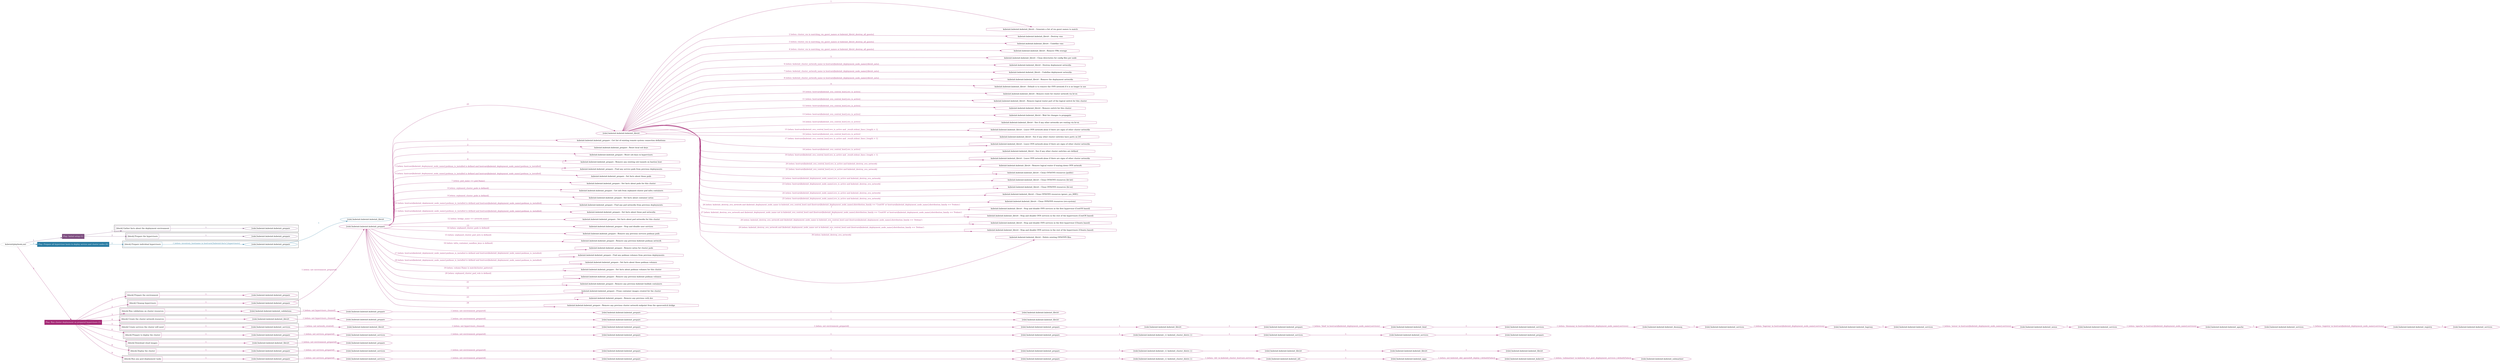 digraph {
	graph [concentrate=true ordering=in rankdir=LR ratio=fill]
	edge [esep=5 sep=10]
	"kubeinit/playbook.yml" [id=root_node style=dotted]
	play_66919007 [label="Play: Initial setup (1)" color="#7d4d7f" fontcolor="#ffffff" id=play_66919007 shape=box style=filled tooltip=localhost]
	"kubeinit/playbook.yml" -> play_66919007 [label="1 " color="#7d4d7f" fontcolor="#7d4d7f" id=edge_2b4ab378 labeltooltip="1 " tooltip="1 "]
	subgraph "kubeinit.kubeinit.kubeinit_prepare" {
		role_8ee9e678 [label="[role] kubeinit.kubeinit.kubeinit_prepare" color="#7d4d7f" id=role_8ee9e678 tooltip="kubeinit.kubeinit.kubeinit_prepare"]
	}
	subgraph "kubeinit.kubeinit.kubeinit_prepare" {
		role_d9636783 [label="[role] kubeinit.kubeinit.kubeinit_prepare" color="#7d4d7f" id=role_d9636783 tooltip="kubeinit.kubeinit.kubeinit_prepare"]
	}
	subgraph "Play: Initial setup (1)" {
		play_66919007 -> block_c45b1bc1 [label=1 color="#7d4d7f" fontcolor="#7d4d7f" id=edge_28ba83c7 labeltooltip=1 tooltip=1]
		subgraph cluster_block_c45b1bc1 {
			block_c45b1bc1 [label="[block] Gather facts about the deployment environment" color="#7d4d7f" id=block_c45b1bc1 labeltooltip="Gather facts about the deployment environment" shape=box tooltip="Gather facts about the deployment environment"]
			block_c45b1bc1 -> role_8ee9e678 [label="1 " color="#7d4d7f" fontcolor="#7d4d7f" id=edge_2a55c620 labeltooltip="1 " tooltip="1 "]
		}
		play_66919007 -> block_7a5a1396 [label=2 color="#7d4d7f" fontcolor="#7d4d7f" id=edge_2f78256d labeltooltip=2 tooltip=2]
		subgraph cluster_block_7a5a1396 {
			block_7a5a1396 [label="[block] Prepare the hypervisors" color="#7d4d7f" id=block_7a5a1396 labeltooltip="Prepare the hypervisors" shape=box tooltip="Prepare the hypervisors"]
			block_7a5a1396 -> role_d9636783 [label="1 " color="#7d4d7f" fontcolor="#7d4d7f" id=edge_ef5ad686 labeltooltip="1 " tooltip="1 "]
		}
	}
	play_3c97b69d [label="Play: Prepare all hypervisor hosts to deploy service and cluster nodes (0)" color="#297ca3" fontcolor="#ffffff" id=play_3c97b69d shape=box style=filled tooltip="Play: Prepare all hypervisor hosts to deploy service and cluster nodes (0)"]
	"kubeinit/playbook.yml" -> play_3c97b69d [label="2 " color="#297ca3" fontcolor="#297ca3" id=edge_d1a9b21e labeltooltip="2 " tooltip="2 "]
	subgraph "kubeinit.kubeinit.kubeinit_libvirt" {
		role_9d218c7b [label="[role] kubeinit.kubeinit.kubeinit_libvirt" color="#297ca3" id=role_9d218c7b tooltip="kubeinit.kubeinit.kubeinit_libvirt"]
	}
	subgraph "kubeinit.kubeinit.kubeinit_prepare" {
		role_b7aefcca [label="[role] kubeinit.kubeinit.kubeinit_prepare" color="#297ca3" id=role_b7aefcca tooltip="kubeinit.kubeinit.kubeinit_prepare"]
		role_b7aefcca -> role_9d218c7b [label="1 " color="#297ca3" fontcolor="#297ca3" id=edge_2a1d6d6d labeltooltip="1 " tooltip="1 "]
	}
	subgraph "Play: Prepare all hypervisor hosts to deploy service and cluster nodes (0)" {
		play_3c97b69d -> block_4c66f913 [label=1 color="#297ca3" fontcolor="#297ca3" id=edge_42f257b7 labeltooltip=1 tooltip=1]
		subgraph cluster_block_4c66f913 {
			block_4c66f913 [label="[block] Prepare individual hypervisors" color="#297ca3" id=block_4c66f913 labeltooltip="Prepare individual hypervisors" shape=box tooltip="Prepare individual hypervisors"]
			block_4c66f913 -> role_b7aefcca [label="1 [when: inventory_hostname in hostvars['kubeinit-facts'].hypervisors]" color="#297ca3" fontcolor="#297ca3" id=edge_26dc2231 labeltooltip="1 [when: inventory_hostname in hostvars['kubeinit-facts'].hypervisors]" tooltip="1 [when: inventory_hostname in hostvars['kubeinit-facts'].hypervisors]"]
		}
	}
	play_e855128b [label="Play: Run cluster deployment on prepared hypervisors (1)" color="#a42874" fontcolor="#ffffff" id=play_e855128b shape=box style=filled tooltip=localhost]
	"kubeinit/playbook.yml" -> play_e855128b [label="3 " color="#a42874" fontcolor="#a42874" id=edge_8d8cffac labeltooltip="3 " tooltip="3 "]
	subgraph "kubeinit.kubeinit.kubeinit_prepare" {
		role_b2eb15fa [label="[role] kubeinit.kubeinit.kubeinit_prepare" color="#a42874" id=role_b2eb15fa tooltip="kubeinit.kubeinit.kubeinit_prepare"]
	}
	subgraph "kubeinit.kubeinit.kubeinit_libvirt" {
		role_9225c8f5 [label="[role] kubeinit.kubeinit.kubeinit_libvirt" color="#a42874" id=role_9225c8f5 tooltip="kubeinit.kubeinit.kubeinit_libvirt"]
		task_cfa92528 [label="kubeinit.kubeinit.kubeinit_libvirt : Generate a list of vm guest names to match" color="#a42874" id=task_cfa92528 shape=octagon tooltip="kubeinit.kubeinit.kubeinit_libvirt : Generate a list of vm guest names to match"]
		role_9225c8f5 -> task_cfa92528 [label="1 " color="#a42874" fontcolor="#a42874" id=edge_5841d8e0 labeltooltip="1 " tooltip="1 "]
		task_4c3484f5 [label="kubeinit.kubeinit.kubeinit_libvirt : Destroy vms" color="#a42874" id=task_4c3484f5 shape=octagon tooltip="kubeinit.kubeinit.kubeinit_libvirt : Destroy vms"]
		role_9225c8f5 -> task_4c3484f5 [label="2 [when: cluster_vm in matching_vm_guest_names or kubeinit_libvirt_destroy_all_guests]" color="#a42874" fontcolor="#a42874" id=edge_49a79e7c labeltooltip="2 [when: cluster_vm in matching_vm_guest_names or kubeinit_libvirt_destroy_all_guests]" tooltip="2 [when: cluster_vm in matching_vm_guest_names or kubeinit_libvirt_destroy_all_guests]"]
		task_c704b7e4 [label="kubeinit.kubeinit.kubeinit_libvirt : Undefine vms" color="#a42874" id=task_c704b7e4 shape=octagon tooltip="kubeinit.kubeinit.kubeinit_libvirt : Undefine vms"]
		role_9225c8f5 -> task_c704b7e4 [label="3 [when: cluster_vm in matching_vm_guest_names or kubeinit_libvirt_destroy_all_guests]" color="#a42874" fontcolor="#a42874" id=edge_03174c0d labeltooltip="3 [when: cluster_vm in matching_vm_guest_names or kubeinit_libvirt_destroy_all_guests]" tooltip="3 [when: cluster_vm in matching_vm_guest_names or kubeinit_libvirt_destroy_all_guests]"]
		task_de5cd307 [label="kubeinit.kubeinit.kubeinit_libvirt : Remove VMs storage" color="#a42874" id=task_de5cd307 shape=octagon tooltip="kubeinit.kubeinit.kubeinit_libvirt : Remove VMs storage"]
		role_9225c8f5 -> task_de5cd307 [label="4 [when: cluster_vm in matching_vm_guest_names or kubeinit_libvirt_destroy_all_guests]" color="#a42874" fontcolor="#a42874" id=edge_7e796b9b labeltooltip="4 [when: cluster_vm in matching_vm_guest_names or kubeinit_libvirt_destroy_all_guests]" tooltip="4 [when: cluster_vm in matching_vm_guest_names or kubeinit_libvirt_destroy_all_guests]"]
		task_b84d25f4 [label="kubeinit.kubeinit.kubeinit_libvirt : Clean directories for config files per node" color="#a42874" id=task_b84d25f4 shape=octagon tooltip="kubeinit.kubeinit.kubeinit_libvirt : Clean directories for config files per node"]
		role_9225c8f5 -> task_b84d25f4 [label="5 " color="#a42874" fontcolor="#a42874" id=edge_ca9930c0 labeltooltip="5 " tooltip="5 "]
		task_2667963f [label="kubeinit.kubeinit.kubeinit_libvirt : Destroy deployment networks" color="#a42874" id=task_2667963f shape=octagon tooltip="kubeinit.kubeinit.kubeinit_libvirt : Destroy deployment networks"]
		role_9225c8f5 -> task_2667963f [label="6 [when: kubeinit_cluster_network_name in hostvars[kubeinit_deployment_node_name].libvirt_nets]" color="#a42874" fontcolor="#a42874" id=edge_1fb3b7bc labeltooltip="6 [when: kubeinit_cluster_network_name in hostvars[kubeinit_deployment_node_name].libvirt_nets]" tooltip="6 [when: kubeinit_cluster_network_name in hostvars[kubeinit_deployment_node_name].libvirt_nets]"]
		task_4e246709 [label="kubeinit.kubeinit.kubeinit_libvirt : Undefine deployment networks" color="#a42874" id=task_4e246709 shape=octagon tooltip="kubeinit.kubeinit.kubeinit_libvirt : Undefine deployment networks"]
		role_9225c8f5 -> task_4e246709 [label="7 [when: kubeinit_cluster_network_name in hostvars[kubeinit_deployment_node_name].libvirt_nets]" color="#a42874" fontcolor="#a42874" id=edge_0d8ea5d3 labeltooltip="7 [when: kubeinit_cluster_network_name in hostvars[kubeinit_deployment_node_name].libvirt_nets]" tooltip="7 [when: kubeinit_cluster_network_name in hostvars[kubeinit_deployment_node_name].libvirt_nets]"]
		task_b03040ba [label="kubeinit.kubeinit.kubeinit_libvirt : Remove the deployment networks" color="#a42874" id=task_b03040ba shape=octagon tooltip="kubeinit.kubeinit.kubeinit_libvirt : Remove the deployment networks"]
		role_9225c8f5 -> task_b03040ba [label="8 [when: kubeinit_cluster_network_name in hostvars[kubeinit_deployment_node_name].libvirt_nets]" color="#a42874" fontcolor="#a42874" id=edge_dc60f41d labeltooltip="8 [when: kubeinit_cluster_network_name in hostvars[kubeinit_deployment_node_name].libvirt_nets]" tooltip="8 [when: kubeinit_cluster_network_name in hostvars[kubeinit_deployment_node_name].libvirt_nets]"]
		task_a224423b [label="kubeinit.kubeinit.kubeinit_libvirt : Default is to remove the OVN network if it is no longer in use" color="#a42874" id=task_a224423b shape=octagon tooltip="kubeinit.kubeinit.kubeinit_libvirt : Default is to remove the OVN network if it is no longer in use"]
		role_9225c8f5 -> task_a224423b [label="9 " color="#a42874" fontcolor="#a42874" id=edge_1706e347 labeltooltip="9 " tooltip="9 "]
		task_3b3ac8d3 [label="kubeinit.kubeinit.kubeinit_libvirt : Remove route for cluster network via br-ex" color="#a42874" id=task_3b3ac8d3 shape=octagon tooltip="kubeinit.kubeinit.kubeinit_libvirt : Remove route for cluster network via br-ex"]
		role_9225c8f5 -> task_3b3ac8d3 [label="10 [when: hostvars[kubeinit_ovn_central_host].ovs_is_active]" color="#a42874" fontcolor="#a42874" id=edge_b54e8750 labeltooltip="10 [when: hostvars[kubeinit_ovn_central_host].ovs_is_active]" tooltip="10 [when: hostvars[kubeinit_ovn_central_host].ovs_is_active]"]
		task_562c1721 [label="kubeinit.kubeinit.kubeinit_libvirt : Remove logical router port of the logical switch for this cluster" color="#a42874" id=task_562c1721 shape=octagon tooltip="kubeinit.kubeinit.kubeinit_libvirt : Remove logical router port of the logical switch for this cluster"]
		role_9225c8f5 -> task_562c1721 [label="11 [when: hostvars[kubeinit_ovn_central_host].ovs_is_active]" color="#a42874" fontcolor="#a42874" id=edge_ed8d5c25 labeltooltip="11 [when: hostvars[kubeinit_ovn_central_host].ovs_is_active]" tooltip="11 [when: hostvars[kubeinit_ovn_central_host].ovs_is_active]"]
		task_18b9702e [label="kubeinit.kubeinit.kubeinit_libvirt : Remove switch for this cluster" color="#a42874" id=task_18b9702e shape=octagon tooltip="kubeinit.kubeinit.kubeinit_libvirt : Remove switch for this cluster"]
		role_9225c8f5 -> task_18b9702e [label="12 [when: hostvars[kubeinit_ovn_central_host].ovs_is_active]" color="#a42874" fontcolor="#a42874" id=edge_a4be940b labeltooltip="12 [when: hostvars[kubeinit_ovn_central_host].ovs_is_active]" tooltip="12 [when: hostvars[kubeinit_ovn_central_host].ovs_is_active]"]
		task_635800d8 [label="kubeinit.kubeinit.kubeinit_libvirt : Wait for changes to propagate" color="#a42874" id=task_635800d8 shape=octagon tooltip="kubeinit.kubeinit.kubeinit_libvirt : Wait for changes to propagate"]
		role_9225c8f5 -> task_635800d8 [label="13 [when: hostvars[kubeinit_ovn_central_host].ovs_is_active]" color="#a42874" fontcolor="#a42874" id=edge_401edaaa labeltooltip="13 [when: hostvars[kubeinit_ovn_central_host].ovs_is_active]" tooltip="13 [when: hostvars[kubeinit_ovn_central_host].ovs_is_active]"]
		task_a4991cc5 [label="kubeinit.kubeinit.kubeinit_libvirt : See if any other networks are routing via br-ex" color="#a42874" id=task_a4991cc5 shape=octagon tooltip="kubeinit.kubeinit.kubeinit_libvirt : See if any other networks are routing via br-ex"]
		role_9225c8f5 -> task_a4991cc5 [label="14 [when: hostvars[kubeinit_ovn_central_host].ovs_is_active]" color="#a42874" fontcolor="#a42874" id=edge_4013ba89 labeltooltip="14 [when: hostvars[kubeinit_ovn_central_host].ovs_is_active]" tooltip="14 [when: hostvars[kubeinit_ovn_central_host].ovs_is_active]"]
		task_8a6e6de3 [label="kubeinit.kubeinit.kubeinit_libvirt : Leave OVN network alone if there are signs of other cluster networks" color="#a42874" id=task_8a6e6de3 shape=octagon tooltip="kubeinit.kubeinit.kubeinit_libvirt : Leave OVN network alone if there are signs of other cluster networks"]
		role_9225c8f5 -> task_8a6e6de3 [label="15 [when: hostvars[kubeinit_ovn_central_host].ovs_is_active and _result.stdout_lines | length > 1]" color="#a42874" fontcolor="#a42874" id=edge_d5b2f5b8 labeltooltip="15 [when: hostvars[kubeinit_ovn_central_host].ovs_is_active and _result.stdout_lines | length > 1]" tooltip="15 [when: hostvars[kubeinit_ovn_central_host].ovs_is_active and _result.stdout_lines | length > 1]"]
		task_5210960b [label="kubeinit.kubeinit.kubeinit_libvirt : See if any other cluster switches have ports on lr0" color="#a42874" id=task_5210960b shape=octagon tooltip="kubeinit.kubeinit.kubeinit_libvirt : See if any other cluster switches have ports on lr0"]
		role_9225c8f5 -> task_5210960b [label="16 [when: hostvars[kubeinit_ovn_central_host].ovs_is_active]" color="#a42874" fontcolor="#a42874" id=edge_2494c1a1 labeltooltip="16 [when: hostvars[kubeinit_ovn_central_host].ovs_is_active]" tooltip="16 [when: hostvars[kubeinit_ovn_central_host].ovs_is_active]"]
		task_e05c09b0 [label="kubeinit.kubeinit.kubeinit_libvirt : Leave OVN network alone if there are signs of other cluster networks" color="#a42874" id=task_e05c09b0 shape=octagon tooltip="kubeinit.kubeinit.kubeinit_libvirt : Leave OVN network alone if there are signs of other cluster networks"]
		role_9225c8f5 -> task_e05c09b0 [label="17 [when: hostvars[kubeinit_ovn_central_host].ovs_is_active and _result.stdout_lines | length > 1]" color="#a42874" fontcolor="#a42874" id=edge_dc357acd labeltooltip="17 [when: hostvars[kubeinit_ovn_central_host].ovs_is_active and _result.stdout_lines | length > 1]" tooltip="17 [when: hostvars[kubeinit_ovn_central_host].ovs_is_active and _result.stdout_lines | length > 1]"]
		task_aa365206 [label="kubeinit.kubeinit.kubeinit_libvirt : See if any other cluster switches are defined" color="#a42874" id=task_aa365206 shape=octagon tooltip="kubeinit.kubeinit.kubeinit_libvirt : See if any other cluster switches are defined"]
		role_9225c8f5 -> task_aa365206 [label="18 [when: hostvars[kubeinit_ovn_central_host].ovs_is_active]" color="#a42874" fontcolor="#a42874" id=edge_6d5598ea labeltooltip="18 [when: hostvars[kubeinit_ovn_central_host].ovs_is_active]" tooltip="18 [when: hostvars[kubeinit_ovn_central_host].ovs_is_active]"]
		task_5db0f0c4 [label="kubeinit.kubeinit.kubeinit_libvirt : Leave OVN network alone if there are signs of other cluster networks" color="#a42874" id=task_5db0f0c4 shape=octagon tooltip="kubeinit.kubeinit.kubeinit_libvirt : Leave OVN network alone if there are signs of other cluster networks"]
		role_9225c8f5 -> task_5db0f0c4 [label="19 [when: hostvars[kubeinit_ovn_central_host].ovs_is_active and _result.stdout_lines | length > 1]" color="#a42874" fontcolor="#a42874" id=edge_575912cb labeltooltip="19 [when: hostvars[kubeinit_ovn_central_host].ovs_is_active and _result.stdout_lines | length > 1]" tooltip="19 [when: hostvars[kubeinit_ovn_central_host].ovs_is_active and _result.stdout_lines | length > 1]"]
		task_0930b28c [label="kubeinit.kubeinit.kubeinit_libvirt : Remove logical router if tearing down OVN network" color="#a42874" id=task_0930b28c shape=octagon tooltip="kubeinit.kubeinit.kubeinit_libvirt : Remove logical router if tearing down OVN network"]
		role_9225c8f5 -> task_0930b28c [label="20 [when: hostvars[kubeinit_ovn_central_host].ovs_is_active and kubeinit_destroy_ovn_network]" color="#a42874" fontcolor="#a42874" id=edge_2f31aeb0 labeltooltip="20 [when: hostvars[kubeinit_ovn_central_host].ovs_is_active and kubeinit_destroy_ovn_network]" tooltip="20 [when: hostvars[kubeinit_ovn_central_host].ovs_is_active and kubeinit_destroy_ovn_network]"]
		task_81303739 [label="kubeinit.kubeinit.kubeinit_libvirt : Clean OVN/OVS resources (public)" color="#a42874" id=task_81303739 shape=octagon tooltip="kubeinit.kubeinit.kubeinit_libvirt : Clean OVN/OVS resources (public)"]
		role_9225c8f5 -> task_81303739 [label="21 [when: hostvars[kubeinit_ovn_central_host].ovs_is_active and kubeinit_destroy_ovn_network]" color="#a42874" fontcolor="#a42874" id=edge_12722b4e labeltooltip="21 [when: hostvars[kubeinit_ovn_central_host].ovs_is_active and kubeinit_destroy_ovn_network]" tooltip="21 [when: hostvars[kubeinit_ovn_central_host].ovs_is_active and kubeinit_destroy_ovn_network]"]
		task_cb99616b [label="kubeinit.kubeinit.kubeinit_libvirt : Clean OVN/OVS resources (br-int)" color="#a42874" id=task_cb99616b shape=octagon tooltip="kubeinit.kubeinit.kubeinit_libvirt : Clean OVN/OVS resources (br-int)"]
		role_9225c8f5 -> task_cb99616b [label="22 [when: hostvars[kubeinit_deployment_node_name].ovs_is_active and kubeinit_destroy_ovn_network]" color="#a42874" fontcolor="#a42874" id=edge_3efddd75 labeltooltip="22 [when: hostvars[kubeinit_deployment_node_name].ovs_is_active and kubeinit_destroy_ovn_network]" tooltip="22 [when: hostvars[kubeinit_deployment_node_name].ovs_is_active and kubeinit_destroy_ovn_network]"]
		task_ec6d5845 [label="kubeinit.kubeinit.kubeinit_libvirt : Clean OVN/OVS resources (br-ex)" color="#a42874" id=task_ec6d5845 shape=octagon tooltip="kubeinit.kubeinit.kubeinit_libvirt : Clean OVN/OVS resources (br-ex)"]
		role_9225c8f5 -> task_ec6d5845 [label="23 [when: hostvars[kubeinit_deployment_node_name].ovs_is_active and kubeinit_destroy_ovn_network]" color="#a42874" fontcolor="#a42874" id=edge_bbfab550 labeltooltip="23 [when: hostvars[kubeinit_deployment_node_name].ovs_is_active and kubeinit_destroy_ovn_network]" tooltip="23 [when: hostvars[kubeinit_deployment_node_name].ovs_is_active and kubeinit_destroy_ovn_network]"]
		task_6d54d04b [label="kubeinit.kubeinit.kubeinit_libvirt : Clean OVN/OVS resources (genev_sys_6081)" color="#a42874" id=task_6d54d04b shape=octagon tooltip="kubeinit.kubeinit.kubeinit_libvirt : Clean OVN/OVS resources (genev_sys_6081)"]
		role_9225c8f5 -> task_6d54d04b [label="24 [when: hostvars[kubeinit_deployment_node_name].ovs_is_active and kubeinit_destroy_ovn_network]" color="#a42874" fontcolor="#a42874" id=edge_941ee3d0 labeltooltip="24 [when: hostvars[kubeinit_deployment_node_name].ovs_is_active and kubeinit_destroy_ovn_network]" tooltip="24 [when: hostvars[kubeinit_deployment_node_name].ovs_is_active and kubeinit_destroy_ovn_network]"]
		task_eb1830eb [label="kubeinit.kubeinit.kubeinit_libvirt : Clean OVN/OVS resources (ovs-system)" color="#a42874" id=task_eb1830eb shape=octagon tooltip="kubeinit.kubeinit.kubeinit_libvirt : Clean OVN/OVS resources (ovs-system)"]
		role_9225c8f5 -> task_eb1830eb [label="25 [when: hostvars[kubeinit_deployment_node_name].ovs_is_active and kubeinit_destroy_ovn_network]" color="#a42874" fontcolor="#a42874" id=edge_8c6103e5 labeltooltip="25 [when: hostvars[kubeinit_deployment_node_name].ovs_is_active and kubeinit_destroy_ovn_network]" tooltip="25 [when: hostvars[kubeinit_deployment_node_name].ovs_is_active and kubeinit_destroy_ovn_network]"]
		task_b3b82b11 [label="kubeinit.kubeinit.kubeinit_libvirt : Stop and disable OVN services in the first hypervisor (CentOS based)" color="#a42874" id=task_b3b82b11 shape=octagon tooltip="kubeinit.kubeinit.kubeinit_libvirt : Stop and disable OVN services in the first hypervisor (CentOS based)"]
		role_9225c8f5 -> task_b3b82b11 [label="26 [when: kubeinit_destroy_ovn_network and (kubeinit_deployment_node_name in kubeinit_ovn_central_host) and (hostvars[kubeinit_deployment_node_name].distribution_family == 'CentOS' or hostvars[kubeinit_deployment_node_name].distribution_family == 'Fedora')
]" color="#a42874" fontcolor="#a42874" id=edge_b0160a6b labeltooltip="26 [when: kubeinit_destroy_ovn_network and (kubeinit_deployment_node_name in kubeinit_ovn_central_host) and (hostvars[kubeinit_deployment_node_name].distribution_family == 'CentOS' or hostvars[kubeinit_deployment_node_name].distribution_family == 'Fedora')
]" tooltip="26 [when: kubeinit_destroy_ovn_network and (kubeinit_deployment_node_name in kubeinit_ovn_central_host) and (hostvars[kubeinit_deployment_node_name].distribution_family == 'CentOS' or hostvars[kubeinit_deployment_node_name].distribution_family == 'Fedora')
]"]
		task_8269e26e [label="kubeinit.kubeinit.kubeinit_libvirt : Stop and disable OVN services in the rest of the hypervisors (CentOS based)" color="#a42874" id=task_8269e26e shape=octagon tooltip="kubeinit.kubeinit.kubeinit_libvirt : Stop and disable OVN services in the rest of the hypervisors (CentOS based)"]
		role_9225c8f5 -> task_8269e26e [label="27 [when: kubeinit_destroy_ovn_network and (kubeinit_deployment_node_name not in kubeinit_ovn_central_host) and (hostvars[kubeinit_deployment_node_name].distribution_family == 'CentOS' or hostvars[kubeinit_deployment_node_name].distribution_family == 'Fedora')
]" color="#a42874" fontcolor="#a42874" id=edge_16530a5d labeltooltip="27 [when: kubeinit_destroy_ovn_network and (kubeinit_deployment_node_name not in kubeinit_ovn_central_host) and (hostvars[kubeinit_deployment_node_name].distribution_family == 'CentOS' or hostvars[kubeinit_deployment_node_name].distribution_family == 'Fedora')
]" tooltip="27 [when: kubeinit_destroy_ovn_network and (kubeinit_deployment_node_name not in kubeinit_ovn_central_host) and (hostvars[kubeinit_deployment_node_name].distribution_family == 'CentOS' or hostvars[kubeinit_deployment_node_name].distribution_family == 'Fedora')
]"]
		task_63d1ae26 [label="kubeinit.kubeinit.kubeinit_libvirt : Stop and disable OVN services in the first hypervisor (Ubuntu based)" color="#a42874" id=task_63d1ae26 shape=octagon tooltip="kubeinit.kubeinit.kubeinit_libvirt : Stop and disable OVN services in the first hypervisor (Ubuntu based)"]
		role_9225c8f5 -> task_63d1ae26 [label="28 [when: kubeinit_destroy_ovn_network and (kubeinit_deployment_node_name in kubeinit_ovn_central_host) and (hostvars[kubeinit_deployment_node_name].distribution_family == 'Debian')
]" color="#a42874" fontcolor="#a42874" id=edge_0c76dbe1 labeltooltip="28 [when: kubeinit_destroy_ovn_network and (kubeinit_deployment_node_name in kubeinit_ovn_central_host) and (hostvars[kubeinit_deployment_node_name].distribution_family == 'Debian')
]" tooltip="28 [when: kubeinit_destroy_ovn_network and (kubeinit_deployment_node_name in kubeinit_ovn_central_host) and (hostvars[kubeinit_deployment_node_name].distribution_family == 'Debian')
]"]
		task_5ec9d01f [label="kubeinit.kubeinit.kubeinit_libvirt : Stop and disable OVN services in the rest of the hypervisors (Ubuntu based)" color="#a42874" id=task_5ec9d01f shape=octagon tooltip="kubeinit.kubeinit.kubeinit_libvirt : Stop and disable OVN services in the rest of the hypervisors (Ubuntu based)"]
		role_9225c8f5 -> task_5ec9d01f [label="29 [when: kubeinit_destroy_ovn_network and (kubeinit_deployment_node_name not in kubeinit_ovn_central_host) and (hostvars[kubeinit_deployment_node_name].distribution_family == 'Debian')
]" color="#a42874" fontcolor="#a42874" id=edge_e2f1891b labeltooltip="29 [when: kubeinit_destroy_ovn_network and (kubeinit_deployment_node_name not in kubeinit_ovn_central_host) and (hostvars[kubeinit_deployment_node_name].distribution_family == 'Debian')
]" tooltip="29 [when: kubeinit_destroy_ovn_network and (kubeinit_deployment_node_name not in kubeinit_ovn_central_host) and (hostvars[kubeinit_deployment_node_name].distribution_family == 'Debian')
]"]
		task_25bc17df [label="kubeinit.kubeinit.kubeinit_libvirt : Delete existing OVS/OVN files" color="#a42874" id=task_25bc17df shape=octagon tooltip="kubeinit.kubeinit.kubeinit_libvirt : Delete existing OVS/OVN files"]
		role_9225c8f5 -> task_25bc17df [label="30 [when: kubeinit_destroy_ovn_network]" color="#a42874" fontcolor="#a42874" id=edge_96b42f5e labeltooltip="30 [when: kubeinit_destroy_ovn_network]" tooltip="30 [when: kubeinit_destroy_ovn_network]"]
	}
	subgraph "kubeinit.kubeinit.kubeinit_prepare" {
		role_97c6b4db [label="[role] kubeinit.kubeinit.kubeinit_prepare" color="#a42874" id=role_97c6b4db tooltip="kubeinit.kubeinit.kubeinit_prepare"]
		task_55d49078 [label="kubeinit.kubeinit.kubeinit_prepare : Get list of existing remote system connection definitions" color="#a42874" id=task_55d49078 shape=octagon tooltip="kubeinit.kubeinit.kubeinit_prepare : Get list of existing remote system connection definitions"]
		role_97c6b4db -> task_55d49078 [label="1 " color="#a42874" fontcolor="#a42874" id=edge_b5c5df9d labeltooltip="1 " tooltip="1 "]
		task_9a151136 [label="kubeinit.kubeinit.kubeinit_prepare : Reset local ssh keys" color="#a42874" id=task_9a151136 shape=octagon tooltip="kubeinit.kubeinit.kubeinit_prepare : Reset local ssh keys"]
		role_97c6b4db -> task_9a151136 [label="2 " color="#a42874" fontcolor="#a42874" id=edge_2b35cde1 labeltooltip="2 " tooltip="2 "]
		task_e4135126 [label="kubeinit.kubeinit.kubeinit_prepare : Reset ssh keys in hypervisors" color="#a42874" id=task_e4135126 shape=octagon tooltip="kubeinit.kubeinit.kubeinit_prepare : Reset ssh keys in hypervisors"]
		role_97c6b4db -> task_e4135126 [label="3 " color="#a42874" fontcolor="#a42874" id=edge_a05eeb9e labeltooltip="3 " tooltip="3 "]
		task_815d5ee6 [label="kubeinit.kubeinit.kubeinit_prepare : Remove any existing ssh tunnels on bastion host" color="#a42874" id=task_815d5ee6 shape=octagon tooltip="kubeinit.kubeinit.kubeinit_prepare : Remove any existing ssh tunnels on bastion host"]
		role_97c6b4db -> task_815d5ee6 [label="4 " color="#a42874" fontcolor="#a42874" id=edge_5fbfc407 labeltooltip="4 " tooltip="4 "]
		task_b1513d97 [label="kubeinit.kubeinit.kubeinit_prepare : Find any service pods from previous deployments" color="#a42874" id=task_b1513d97 shape=octagon tooltip="kubeinit.kubeinit.kubeinit_prepare : Find any service pods from previous deployments"]
		role_97c6b4db -> task_b1513d97 [label="5 [when: hostvars[kubeinit_deployment_node_name].podman_is_installed is defined and hostvars[kubeinit_deployment_node_name].podman_is_installed]" color="#a42874" fontcolor="#a42874" id=edge_7eb46bb6 labeltooltip="5 [when: hostvars[kubeinit_deployment_node_name].podman_is_installed is defined and hostvars[kubeinit_deployment_node_name].podman_is_installed]" tooltip="5 [when: hostvars[kubeinit_deployment_node_name].podman_is_installed is defined and hostvars[kubeinit_deployment_node_name].podman_is_installed]"]
		task_da15e9fd [label="kubeinit.kubeinit.kubeinit_prepare : Set facts about those pods" color="#a42874" id=task_da15e9fd shape=octagon tooltip="kubeinit.kubeinit.kubeinit_prepare : Set facts about those pods"]
		role_97c6b4db -> task_da15e9fd [label="6 [when: hostvars[kubeinit_deployment_node_name].podman_is_installed is defined and hostvars[kubeinit_deployment_node_name].podman_is_installed]" color="#a42874" fontcolor="#a42874" id=edge_94038c0e labeltooltip="6 [when: hostvars[kubeinit_deployment_node_name].podman_is_installed is defined and hostvars[kubeinit_deployment_node_name].podman_is_installed]" tooltip="6 [when: hostvars[kubeinit_deployment_node_name].podman_is_installed is defined and hostvars[kubeinit_deployment_node_name].podman_is_installed]"]
		task_5f4de2f7 [label="kubeinit.kubeinit.kubeinit_prepare : Set facts about pods for this cluster" color="#a42874" id=task_5f4de2f7 shape=octagon tooltip="kubeinit.kubeinit.kubeinit_prepare : Set facts about pods for this cluster"]
		role_97c6b4db -> task_5f4de2f7 [label="7 [when: pod_name == pod.Name]" color="#a42874" fontcolor="#a42874" id=edge_69facc2f labeltooltip="7 [when: pod_name == pod.Name]" tooltip="7 [when: pod_name == pod.Name]"]
		task_ab551ad4 [label="kubeinit.kubeinit.kubeinit_prepare : Get info from orphaned cluster pod infra containers" color="#a42874" id=task_ab551ad4 shape=octagon tooltip="kubeinit.kubeinit.kubeinit_prepare : Get info from orphaned cluster pod infra containers"]
		role_97c6b4db -> task_ab551ad4 [label="8 [when: orphaned_cluster_pods is defined]" color="#a42874" fontcolor="#a42874" id=edge_6d778d5f labeltooltip="8 [when: orphaned_cluster_pods is defined]" tooltip="8 [when: orphaned_cluster_pods is defined]"]
		task_a3a4b166 [label="kubeinit.kubeinit.kubeinit_prepare : Set facts about container netns" color="#a42874" id=task_a3a4b166 shape=octagon tooltip="kubeinit.kubeinit.kubeinit_prepare : Set facts about container netns"]
		role_97c6b4db -> task_a3a4b166 [label="9 [when: orphaned_cluster_pods is defined]" color="#a42874" fontcolor="#a42874" id=edge_b9801d67 labeltooltip="9 [when: orphaned_cluster_pods is defined]" tooltip="9 [when: orphaned_cluster_pods is defined]"]
		task_1aa9c73e [label="kubeinit.kubeinit.kubeinit_prepare : Find any pod networks from previous deployments" color="#a42874" id=task_1aa9c73e shape=octagon tooltip="kubeinit.kubeinit.kubeinit_prepare : Find any pod networks from previous deployments"]
		role_97c6b4db -> task_1aa9c73e [label="10 [when: hostvars[kubeinit_deployment_node_name].podman_is_installed is defined and hostvars[kubeinit_deployment_node_name].podman_is_installed]" color="#a42874" fontcolor="#a42874" id=edge_50902f69 labeltooltip="10 [when: hostvars[kubeinit_deployment_node_name].podman_is_installed is defined and hostvars[kubeinit_deployment_node_name].podman_is_installed]" tooltip="10 [when: hostvars[kubeinit_deployment_node_name].podman_is_installed is defined and hostvars[kubeinit_deployment_node_name].podman_is_installed]"]
		task_73f03432 [label="kubeinit.kubeinit.kubeinit_prepare : Set facts about those pod networks" color="#a42874" id=task_73f03432 shape=octagon tooltip="kubeinit.kubeinit.kubeinit_prepare : Set facts about those pod networks"]
		role_97c6b4db -> task_73f03432 [label="11 [when: hostvars[kubeinit_deployment_node_name].podman_is_installed is defined and hostvars[kubeinit_deployment_node_name].podman_is_installed]" color="#a42874" fontcolor="#a42874" id=edge_8713588e labeltooltip="11 [when: hostvars[kubeinit_deployment_node_name].podman_is_installed is defined and hostvars[kubeinit_deployment_node_name].podman_is_installed]" tooltip="11 [when: hostvars[kubeinit_deployment_node_name].podman_is_installed is defined and hostvars[kubeinit_deployment_node_name].podman_is_installed]"]
		task_ff4a8796 [label="kubeinit.kubeinit.kubeinit_prepare : Set facts about pod networks for this cluster" color="#a42874" id=task_ff4a8796 shape=octagon tooltip="kubeinit.kubeinit.kubeinit_prepare : Set facts about pod networks for this cluster"]
		role_97c6b4db -> task_ff4a8796 [label="12 [when: bridge_name == network.name]" color="#a42874" fontcolor="#a42874" id=edge_b255d701 labeltooltip="12 [when: bridge_name == network.name]" tooltip="12 [when: bridge_name == network.name]"]
		task_d4dfcdd4 [label="kubeinit.kubeinit.kubeinit_prepare : Stop and disable user services" color="#a42874" id=task_d4dfcdd4 shape=octagon tooltip="kubeinit.kubeinit.kubeinit_prepare : Stop and disable user services"]
		role_97c6b4db -> task_d4dfcdd4 [label="13 " color="#a42874" fontcolor="#a42874" id=edge_921a0399 labeltooltip="13 " tooltip="13 "]
		task_2dc3cbbf [label="kubeinit.kubeinit.kubeinit_prepare : Remove any previous services podman pods" color="#a42874" id=task_2dc3cbbf shape=octagon tooltip="kubeinit.kubeinit.kubeinit_prepare : Remove any previous services podman pods"]
		role_97c6b4db -> task_2dc3cbbf [label="14 [when: orphaned_cluster_pods is defined]" color="#a42874" fontcolor="#a42874" id=edge_a45abba1 labeltooltip="14 [when: orphaned_cluster_pods is defined]" tooltip="14 [when: orphaned_cluster_pods is defined]"]
		task_23072f34 [label="kubeinit.kubeinit.kubeinit_prepare : Remove any previous kubeinit podman network" color="#a42874" id=task_23072f34 shape=octagon tooltip="kubeinit.kubeinit.kubeinit_prepare : Remove any previous kubeinit podman network"]
		role_97c6b4db -> task_23072f34 [label="15 [when: orphaned_cluster_pod_nets is defined]" color="#a42874" fontcolor="#a42874" id=edge_5f939e4c labeltooltip="15 [when: orphaned_cluster_pod_nets is defined]" tooltip="15 [when: orphaned_cluster_pod_nets is defined]"]
		task_87bb5766 [label="kubeinit.kubeinit.kubeinit_prepare : Remove netns for cluster pods" color="#a42874" id=task_87bb5766 shape=octagon tooltip="kubeinit.kubeinit.kubeinit_prepare : Remove netns for cluster pods"]
		role_97c6b4db -> task_87bb5766 [label="16 [when: infra_container_sandbox_keys is defined]" color="#a42874" fontcolor="#a42874" id=edge_e9062a9a labeltooltip="16 [when: infra_container_sandbox_keys is defined]" tooltip="16 [when: infra_container_sandbox_keys is defined]"]
		task_f340991b [label="kubeinit.kubeinit.kubeinit_prepare : Find any podman volumes from previous deployments" color="#a42874" id=task_f340991b shape=octagon tooltip="kubeinit.kubeinit.kubeinit_prepare : Find any podman volumes from previous deployments"]
		role_97c6b4db -> task_f340991b [label="17 [when: hostvars[kubeinit_deployment_node_name].podman_is_installed is defined and hostvars[kubeinit_deployment_node_name].podman_is_installed]" color="#a42874" fontcolor="#a42874" id=edge_cc6ef3e9 labeltooltip="17 [when: hostvars[kubeinit_deployment_node_name].podman_is_installed is defined and hostvars[kubeinit_deployment_node_name].podman_is_installed]" tooltip="17 [when: hostvars[kubeinit_deployment_node_name].podman_is_installed is defined and hostvars[kubeinit_deployment_node_name].podman_is_installed]"]
		task_bf02f8c0 [label="kubeinit.kubeinit.kubeinit_prepare : Set facts about those podman volumes" color="#a42874" id=task_bf02f8c0 shape=octagon tooltip="kubeinit.kubeinit.kubeinit_prepare : Set facts about those podman volumes"]
		role_97c6b4db -> task_bf02f8c0 [label="18 [when: hostvars[kubeinit_deployment_node_name].podman_is_installed is defined and hostvars[kubeinit_deployment_node_name].podman_is_installed]" color="#a42874" fontcolor="#a42874" id=edge_74dd3ff1 labeltooltip="18 [when: hostvars[kubeinit_deployment_node_name].podman_is_installed is defined and hostvars[kubeinit_deployment_node_name].podman_is_installed]" tooltip="18 [when: hostvars[kubeinit_deployment_node_name].podman_is_installed is defined and hostvars[kubeinit_deployment_node_name].podman_is_installed]"]
		task_ec58e4f0 [label="kubeinit.kubeinit.kubeinit_prepare : Set facts about podman volumes for this cluster" color="#a42874" id=task_ec58e4f0 shape=octagon tooltip="kubeinit.kubeinit.kubeinit_prepare : Set facts about podman volumes for this cluster"]
		role_97c6b4db -> task_ec58e4f0 [label="19 [when: volume.Name is match(cluster_pattern)]" color="#a42874" fontcolor="#a42874" id=edge_f94b53b6 labeltooltip="19 [when: volume.Name is match(cluster_pattern)]" tooltip="19 [when: volume.Name is match(cluster_pattern)]"]
		task_01860b35 [label="kubeinit.kubeinit.kubeinit_prepare : Remove any previous kubeinit podman volumes" color="#a42874" id=task_01860b35 shape=octagon tooltip="kubeinit.kubeinit.kubeinit_prepare : Remove any previous kubeinit podman volumes"]
		role_97c6b4db -> task_01860b35 [label="20 [when: orphaned_cluster_pod_vols is defined]" color="#a42874" fontcolor="#a42874" id=edge_9d0e3a21 labeltooltip="20 [when: orphaned_cluster_pod_vols is defined]" tooltip="20 [when: orphaned_cluster_pod_vols is defined]"]
		task_034950c7 [label="kubeinit.kubeinit.kubeinit_prepare : Remove any previous kubeinit buildah containers" color="#a42874" id=task_034950c7 shape=octagon tooltip="kubeinit.kubeinit.kubeinit_prepare : Remove any previous kubeinit buildah containers"]
		role_97c6b4db -> task_034950c7 [label="21 " color="#a42874" fontcolor="#a42874" id=edge_3a62aebc labeltooltip="21 " tooltip="21 "]
		task_9409657d [label="kubeinit.kubeinit.kubeinit_prepare : Prune container images created for the cluster" color="#a42874" id=task_9409657d shape=octagon tooltip="kubeinit.kubeinit.kubeinit_prepare : Prune container images created for the cluster"]
		role_97c6b4db -> task_9409657d [label="22 " color="#a42874" fontcolor="#a42874" id=edge_bf2bc485 labeltooltip="22 " tooltip="22 "]
		task_ef7e57d6 [label="kubeinit.kubeinit.kubeinit_prepare : Remove any previous veth dev" color="#a42874" id=task_ef7e57d6 shape=octagon tooltip="kubeinit.kubeinit.kubeinit_prepare : Remove any previous veth dev"]
		role_97c6b4db -> task_ef7e57d6 [label="23 " color="#a42874" fontcolor="#a42874" id=edge_2eb31acb labeltooltip="23 " tooltip="23 "]
		task_8207d356 [label="kubeinit.kubeinit.kubeinit_prepare : Remove any previous cluster network endpoint from the openvswitch bridge" color="#a42874" id=task_8207d356 shape=octagon tooltip="kubeinit.kubeinit.kubeinit_prepare : Remove any previous cluster network endpoint from the openvswitch bridge"]
		role_97c6b4db -> task_8207d356 [label="24 " color="#a42874" fontcolor="#a42874" id=edge_aa5db766 labeltooltip="24 " tooltip="24 "]
		role_97c6b4db -> role_9225c8f5 [label="25 " color="#a42874" fontcolor="#a42874" id=edge_654de760 labeltooltip="25 " tooltip="25 "]
	}
	subgraph "kubeinit.kubeinit.kubeinit_prepare" {
		role_665159bb [label="[role] kubeinit.kubeinit.kubeinit_prepare" color="#a42874" id=role_665159bb tooltip="kubeinit.kubeinit.kubeinit_prepare"]
		role_665159bb -> role_97c6b4db [label="1 [when: not environment_prepared]" color="#a42874" fontcolor="#a42874" id=edge_2f2c895d labeltooltip="1 [when: not environment_prepared]" tooltip="1 [when: not environment_prepared]"]
	}
	subgraph "kubeinit.kubeinit.kubeinit_libvirt" {
		role_5027d33f [label="[role] kubeinit.kubeinit.kubeinit_libvirt" color="#a42874" id=role_5027d33f tooltip="kubeinit.kubeinit.kubeinit_libvirt"]
	}
	subgraph "kubeinit.kubeinit.kubeinit_prepare" {
		role_2f7f0d41 [label="[role] kubeinit.kubeinit.kubeinit_prepare" color="#a42874" id=role_2f7f0d41 tooltip="kubeinit.kubeinit.kubeinit_prepare"]
		role_2f7f0d41 -> role_5027d33f [label="1 " color="#a42874" fontcolor="#a42874" id=edge_83f83e65 labeltooltip="1 " tooltip="1 "]
	}
	subgraph "kubeinit.kubeinit.kubeinit_prepare" {
		role_69378332 [label="[role] kubeinit.kubeinit.kubeinit_prepare" color="#a42874" id=role_69378332 tooltip="kubeinit.kubeinit.kubeinit_prepare"]
		role_69378332 -> role_2f7f0d41 [label="1 [when: not environment_prepared]" color="#a42874" fontcolor="#a42874" id=edge_d921ecd2 labeltooltip="1 [when: not environment_prepared]" tooltip="1 [when: not environment_prepared]"]
	}
	subgraph "kubeinit.kubeinit.kubeinit_validations" {
		role_2b24a7d3 [label="[role] kubeinit.kubeinit.kubeinit_validations" color="#a42874" id=role_2b24a7d3 tooltip="kubeinit.kubeinit.kubeinit_validations"]
		role_2b24a7d3 -> role_69378332 [label="1 [when: not hypervisors_cleaned]" color="#a42874" fontcolor="#a42874" id=edge_2b0e639c labeltooltip="1 [when: not hypervisors_cleaned]" tooltip="1 [when: not hypervisors_cleaned]"]
	}
	subgraph "kubeinit.kubeinit.kubeinit_libvirt" {
		role_fbcd968a [label="[role] kubeinit.kubeinit.kubeinit_libvirt" color="#a42874" id=role_fbcd968a tooltip="kubeinit.kubeinit.kubeinit_libvirt"]
	}
	subgraph "kubeinit.kubeinit.kubeinit_prepare" {
		role_c5a1e685 [label="[role] kubeinit.kubeinit.kubeinit_prepare" color="#a42874" id=role_c5a1e685 tooltip="kubeinit.kubeinit.kubeinit_prepare"]
		role_c5a1e685 -> role_fbcd968a [label="1 " color="#a42874" fontcolor="#a42874" id=edge_b304c20c labeltooltip="1 " tooltip="1 "]
	}
	subgraph "kubeinit.kubeinit.kubeinit_prepare" {
		role_c7ff057d [label="[role] kubeinit.kubeinit.kubeinit_prepare" color="#a42874" id=role_c7ff057d tooltip="kubeinit.kubeinit.kubeinit_prepare"]
		role_c7ff057d -> role_c5a1e685 [label="1 [when: not environment_prepared]" color="#a42874" fontcolor="#a42874" id=edge_e227b388 labeltooltip="1 [when: not environment_prepared]" tooltip="1 [when: not environment_prepared]"]
	}
	subgraph "kubeinit.kubeinit.kubeinit_libvirt" {
		role_28ff0490 [label="[role] kubeinit.kubeinit.kubeinit_libvirt" color="#a42874" id=role_28ff0490 tooltip="kubeinit.kubeinit.kubeinit_libvirt"]
		role_28ff0490 -> role_c7ff057d [label="1 [when: not hypervisors_cleaned]" color="#a42874" fontcolor="#a42874" id=edge_af787f12 labeltooltip="1 [when: not hypervisors_cleaned]" tooltip="1 [when: not hypervisors_cleaned]"]
	}
	subgraph "kubeinit.kubeinit.kubeinit_services" {
		role_95372097 [label="[role] kubeinit.kubeinit.kubeinit_services" color="#a42874" id=role_95372097 tooltip="kubeinit.kubeinit.kubeinit_services"]
	}
	subgraph "kubeinit.kubeinit.kubeinit_registry" {
		role_7eafe842 [label="[role] kubeinit.kubeinit.kubeinit_registry" color="#a42874" id=role_7eafe842 tooltip="kubeinit.kubeinit.kubeinit_registry"]
		role_7eafe842 -> role_95372097 [label="1 " color="#a42874" fontcolor="#a42874" id=edge_66e42eb1 labeltooltip="1 " tooltip="1 "]
	}
	subgraph "kubeinit.kubeinit.kubeinit_services" {
		role_aeb6909a [label="[role] kubeinit.kubeinit.kubeinit_services" color="#a42874" id=role_aeb6909a tooltip="kubeinit.kubeinit.kubeinit_services"]
		role_aeb6909a -> role_7eafe842 [label="1 [when: 'registry' in hostvars[kubeinit_deployment_node_name].services]" color="#a42874" fontcolor="#a42874" id=edge_0ed5a85e labeltooltip="1 [when: 'registry' in hostvars[kubeinit_deployment_node_name].services]" tooltip="1 [when: 'registry' in hostvars[kubeinit_deployment_node_name].services]"]
	}
	subgraph "kubeinit.kubeinit.kubeinit_apache" {
		role_6fecab29 [label="[role] kubeinit.kubeinit.kubeinit_apache" color="#a42874" id=role_6fecab29 tooltip="kubeinit.kubeinit.kubeinit_apache"]
		role_6fecab29 -> role_aeb6909a [label="1 " color="#a42874" fontcolor="#a42874" id=edge_2323b12f labeltooltip="1 " tooltip="1 "]
	}
	subgraph "kubeinit.kubeinit.kubeinit_services" {
		role_1035c88b [label="[role] kubeinit.kubeinit.kubeinit_services" color="#a42874" id=role_1035c88b tooltip="kubeinit.kubeinit.kubeinit_services"]
		role_1035c88b -> role_6fecab29 [label="1 [when: 'apache' in hostvars[kubeinit_deployment_node_name].services]" color="#a42874" fontcolor="#a42874" id=edge_dca49df3 labeltooltip="1 [when: 'apache' in hostvars[kubeinit_deployment_node_name].services]" tooltip="1 [when: 'apache' in hostvars[kubeinit_deployment_node_name].services]"]
	}
	subgraph "kubeinit.kubeinit.kubeinit_nexus" {
		role_44930bcf [label="[role] kubeinit.kubeinit.kubeinit_nexus" color="#a42874" id=role_44930bcf tooltip="kubeinit.kubeinit.kubeinit_nexus"]
		role_44930bcf -> role_1035c88b [label="1 " color="#a42874" fontcolor="#a42874" id=edge_8a8aa38e labeltooltip="1 " tooltip="1 "]
	}
	subgraph "kubeinit.kubeinit.kubeinit_services" {
		role_079afa07 [label="[role] kubeinit.kubeinit.kubeinit_services" color="#a42874" id=role_079afa07 tooltip="kubeinit.kubeinit.kubeinit_services"]
		role_079afa07 -> role_44930bcf [label="1 [when: 'nexus' in hostvars[kubeinit_deployment_node_name].services]" color="#a42874" fontcolor="#a42874" id=edge_facd870c labeltooltip="1 [when: 'nexus' in hostvars[kubeinit_deployment_node_name].services]" tooltip="1 [when: 'nexus' in hostvars[kubeinit_deployment_node_name].services]"]
	}
	subgraph "kubeinit.kubeinit.kubeinit_haproxy" {
		role_36d0e0e6 [label="[role] kubeinit.kubeinit.kubeinit_haproxy" color="#a42874" id=role_36d0e0e6 tooltip="kubeinit.kubeinit.kubeinit_haproxy"]
		role_36d0e0e6 -> role_079afa07 [label="1 " color="#a42874" fontcolor="#a42874" id=edge_89af6ffe labeltooltip="1 " tooltip="1 "]
	}
	subgraph "kubeinit.kubeinit.kubeinit_services" {
		role_9af2355e [label="[role] kubeinit.kubeinit.kubeinit_services" color="#a42874" id=role_9af2355e tooltip="kubeinit.kubeinit.kubeinit_services"]
		role_9af2355e -> role_36d0e0e6 [label="1 [when: 'haproxy' in hostvars[kubeinit_deployment_node_name].services]" color="#a42874" fontcolor="#a42874" id=edge_33d96f25 labeltooltip="1 [when: 'haproxy' in hostvars[kubeinit_deployment_node_name].services]" tooltip="1 [when: 'haproxy' in hostvars[kubeinit_deployment_node_name].services]"]
	}
	subgraph "kubeinit.kubeinit.kubeinit_dnsmasq" {
		role_130cb5ff [label="[role] kubeinit.kubeinit.kubeinit_dnsmasq" color="#a42874" id=role_130cb5ff tooltip="kubeinit.kubeinit.kubeinit_dnsmasq"]
		role_130cb5ff -> role_9af2355e [label="1 " color="#a42874" fontcolor="#a42874" id=edge_0bba2b3b labeltooltip="1 " tooltip="1 "]
	}
	subgraph "kubeinit.kubeinit.kubeinit_services" {
		role_0885df38 [label="[role] kubeinit.kubeinit.kubeinit_services" color="#a42874" id=role_0885df38 tooltip="kubeinit.kubeinit.kubeinit_services"]
		role_0885df38 -> role_130cb5ff [label="1 [when: 'dnsmasq' in hostvars[kubeinit_deployment_node_name].services]" color="#a42874" fontcolor="#a42874" id=edge_e3a66810 labeltooltip="1 [when: 'dnsmasq' in hostvars[kubeinit_deployment_node_name].services]" tooltip="1 [when: 'dnsmasq' in hostvars[kubeinit_deployment_node_name].services]"]
	}
	subgraph "kubeinit.kubeinit.kubeinit_bind" {
		role_c2399d99 [label="[role] kubeinit.kubeinit.kubeinit_bind" color="#a42874" id=role_c2399d99 tooltip="kubeinit.kubeinit.kubeinit_bind"]
		role_c2399d99 -> role_0885df38 [label="1 " color="#a42874" fontcolor="#a42874" id=edge_519326c9 labeltooltip="1 " tooltip="1 "]
	}
	subgraph "kubeinit.kubeinit.kubeinit_prepare" {
		role_d2678afb [label="[role] kubeinit.kubeinit.kubeinit_prepare" color="#a42874" id=role_d2678afb tooltip="kubeinit.kubeinit.kubeinit_prepare"]
		role_d2678afb -> role_c2399d99 [label="1 [when: 'bind' in hostvars[kubeinit_deployment_node_name].services]" color="#a42874" fontcolor="#a42874" id=edge_68a96c31 labeltooltip="1 [when: 'bind' in hostvars[kubeinit_deployment_node_name].services]" tooltip="1 [when: 'bind' in hostvars[kubeinit_deployment_node_name].services]"]
	}
	subgraph "kubeinit.kubeinit.kubeinit_libvirt" {
		role_253b6fb3 [label="[role] kubeinit.kubeinit.kubeinit_libvirt" color="#a42874" id=role_253b6fb3 tooltip="kubeinit.kubeinit.kubeinit_libvirt"]
		role_253b6fb3 -> role_d2678afb [label="1 " color="#a42874" fontcolor="#a42874" id=edge_965081f3 labeltooltip="1 " tooltip="1 "]
	}
	subgraph "kubeinit.kubeinit.kubeinit_prepare" {
		role_fb0c882b [label="[role] kubeinit.kubeinit.kubeinit_prepare" color="#a42874" id=role_fb0c882b tooltip="kubeinit.kubeinit.kubeinit_prepare"]
		role_fb0c882b -> role_253b6fb3 [label="1 " color="#a42874" fontcolor="#a42874" id=edge_6795ee82 labeltooltip="1 " tooltip="1 "]
	}
	subgraph "kubeinit.kubeinit.kubeinit_prepare" {
		role_77997162 [label="[role] kubeinit.kubeinit.kubeinit_prepare" color="#a42874" id=role_77997162 tooltip="kubeinit.kubeinit.kubeinit_prepare"]
		role_77997162 -> role_fb0c882b [label="1 [when: not environment_prepared]" color="#a42874" fontcolor="#a42874" id=edge_174ac834 labeltooltip="1 [when: not environment_prepared]" tooltip="1 [when: not environment_prepared]"]
	}
	subgraph "kubeinit.kubeinit.kubeinit_libvirt" {
		role_ba6f1dcd [label="[role] kubeinit.kubeinit.kubeinit_libvirt" color="#a42874" id=role_ba6f1dcd tooltip="kubeinit.kubeinit.kubeinit_libvirt"]
		role_ba6f1dcd -> role_77997162 [label="1 [when: not hypervisors_cleaned]" color="#a42874" fontcolor="#a42874" id=edge_338f7705 labeltooltip="1 [when: not hypervisors_cleaned]" tooltip="1 [when: not hypervisors_cleaned]"]
	}
	subgraph "kubeinit.kubeinit.kubeinit_services" {
		role_eb8026f2 [label="[role] kubeinit.kubeinit.kubeinit_services" color="#a42874" id=role_eb8026f2 tooltip="kubeinit.kubeinit.kubeinit_services"]
		role_eb8026f2 -> role_ba6f1dcd [label="1 [when: not network_created]" color="#a42874" fontcolor="#a42874" id=edge_2ca86274 labeltooltip="1 [when: not network_created]" tooltip="1 [when: not network_created]"]
	}
	subgraph "kubeinit.kubeinit.kubeinit_prepare" {
		role_1308897a [label="[role] kubeinit.kubeinit.kubeinit_prepare" color="#a42874" id=role_1308897a tooltip="kubeinit.kubeinit.kubeinit_prepare"]
	}
	subgraph "kubeinit.kubeinit.kubeinit_services" {
		role_7e076757 [label="[role] kubeinit.kubeinit.kubeinit_services" color="#a42874" id=role_7e076757 tooltip="kubeinit.kubeinit.kubeinit_services"]
		role_7e076757 -> role_1308897a [label="1 " color="#a42874" fontcolor="#a42874" id=edge_80a0bc35 labeltooltip="1 " tooltip="1 "]
	}
	subgraph "kubeinit.kubeinit.kubeinit_services" {
		role_d1908d6f [label="[role] kubeinit.kubeinit.kubeinit_services" color="#a42874" id=role_d1908d6f tooltip="kubeinit.kubeinit.kubeinit_services"]
		role_d1908d6f -> role_7e076757 [label="1 " color="#a42874" fontcolor="#a42874" id=edge_4fc75a6f labeltooltip="1 " tooltip="1 "]
	}
	subgraph "kubeinit.kubeinit.kubeinit_{{ kubeinit_cluster_distro }}" {
		role_b18877ea [label="[role] kubeinit.kubeinit.kubeinit_{{ kubeinit_cluster_distro }}" color="#a42874" id=role_b18877ea tooltip="kubeinit.kubeinit.kubeinit_{{ kubeinit_cluster_distro }}"]
		role_b18877ea -> role_d1908d6f [label="1 " color="#a42874" fontcolor="#a42874" id=edge_273500fc labeltooltip="1 " tooltip="1 "]
	}
	subgraph "kubeinit.kubeinit.kubeinit_prepare" {
		role_faeff51e [label="[role] kubeinit.kubeinit.kubeinit_prepare" color="#a42874" id=role_faeff51e tooltip="kubeinit.kubeinit.kubeinit_prepare"]
		role_faeff51e -> role_b18877ea [label="1 " color="#a42874" fontcolor="#a42874" id=edge_fe181abd labeltooltip="1 " tooltip="1 "]
	}
	subgraph "kubeinit.kubeinit.kubeinit_prepare" {
		role_62925b3a [label="[role] kubeinit.kubeinit.kubeinit_prepare" color="#a42874" id=role_62925b3a tooltip="kubeinit.kubeinit.kubeinit_prepare"]
		role_62925b3a -> role_faeff51e [label="1 " color="#a42874" fontcolor="#a42874" id=edge_576d2613 labeltooltip="1 " tooltip="1 "]
	}
	subgraph "kubeinit.kubeinit.kubeinit_services" {
		role_42cd677f [label="[role] kubeinit.kubeinit.kubeinit_services" color="#a42874" id=role_42cd677f tooltip="kubeinit.kubeinit.kubeinit_services"]
		role_42cd677f -> role_62925b3a [label="1 [when: not environment_prepared]" color="#a42874" fontcolor="#a42874" id=edge_359d40dc labeltooltip="1 [when: not environment_prepared]" tooltip="1 [when: not environment_prepared]"]
	}
	subgraph "kubeinit.kubeinit.kubeinit_prepare" {
		role_8d33e754 [label="[role] kubeinit.kubeinit.kubeinit_prepare" color="#a42874" id=role_8d33e754 tooltip="kubeinit.kubeinit.kubeinit_prepare"]
		role_8d33e754 -> role_42cd677f [label="1 [when: not services_prepared]" color="#a42874" fontcolor="#a42874" id=edge_6b292a35 labeltooltip="1 [when: not services_prepared]" tooltip="1 [when: not services_prepared]"]
	}
	subgraph "kubeinit.kubeinit.kubeinit_prepare" {
		role_04568e02 [label="[role] kubeinit.kubeinit.kubeinit_prepare" color="#a42874" id=role_04568e02 tooltip="kubeinit.kubeinit.kubeinit_prepare"]
	}
	subgraph "kubeinit.kubeinit.kubeinit_libvirt" {
		role_909f9e59 [label="[role] kubeinit.kubeinit.kubeinit_libvirt" color="#a42874" id=role_909f9e59 tooltip="kubeinit.kubeinit.kubeinit_libvirt"]
		role_909f9e59 -> role_04568e02 [label="1 [when: not environment_prepared]" color="#a42874" fontcolor="#a42874" id=edge_e35279d6 labeltooltip="1 [when: not environment_prepared]" tooltip="1 [when: not environment_prepared]"]
	}
	subgraph "kubeinit.kubeinit.kubeinit_libvirt" {
		role_696d56ec [label="[role] kubeinit.kubeinit.kubeinit_libvirt" color="#a42874" id=role_696d56ec tooltip="kubeinit.kubeinit.kubeinit_libvirt"]
	}
	subgraph "kubeinit.kubeinit.kubeinit_libvirt" {
		role_b968850d [label="[role] kubeinit.kubeinit.kubeinit_libvirt" color="#a42874" id=role_b968850d tooltip="kubeinit.kubeinit.kubeinit_libvirt"]
		role_b968850d -> role_696d56ec [label="1 " color="#a42874" fontcolor="#a42874" id=edge_53958aa2 labeltooltip="1 " tooltip="1 "]
	}
	subgraph "kubeinit.kubeinit.kubeinit_libvirt" {
		role_472031ca [label="[role] kubeinit.kubeinit.kubeinit_libvirt" color="#a42874" id=role_472031ca tooltip="kubeinit.kubeinit.kubeinit_libvirt"]
		role_472031ca -> role_b968850d [label="1 " color="#a42874" fontcolor="#a42874" id=edge_a9c04b69 labeltooltip="1 " tooltip="1 "]
	}
	subgraph "kubeinit.kubeinit.kubeinit_{{ kubeinit_cluster_distro }}" {
		role_efe309de [label="[role] kubeinit.kubeinit.kubeinit_{{ kubeinit_cluster_distro }}" color="#a42874" id=role_efe309de tooltip="kubeinit.kubeinit.kubeinit_{{ kubeinit_cluster_distro }}"]
		role_efe309de -> role_472031ca [label="1 " color="#a42874" fontcolor="#a42874" id=edge_a3c9c96f labeltooltip="1 " tooltip="1 "]
	}
	subgraph "kubeinit.kubeinit.kubeinit_prepare" {
		role_d1cd5042 [label="[role] kubeinit.kubeinit.kubeinit_prepare" color="#a42874" id=role_d1cd5042 tooltip="kubeinit.kubeinit.kubeinit_prepare"]
		role_d1cd5042 -> role_efe309de [label="1 " color="#a42874" fontcolor="#a42874" id=edge_119aa9a0 labeltooltip="1 " tooltip="1 "]
	}
	subgraph "kubeinit.kubeinit.kubeinit_prepare" {
		role_7a6d68fb [label="[role] kubeinit.kubeinit.kubeinit_prepare" color="#a42874" id=role_7a6d68fb tooltip="kubeinit.kubeinit.kubeinit_prepare"]
		role_7a6d68fb -> role_d1cd5042 [label="1 " color="#a42874" fontcolor="#a42874" id=edge_e2a7bd67 labeltooltip="1 " tooltip="1 "]
	}
	subgraph "kubeinit.kubeinit.kubeinit_services" {
		role_38f975d9 [label="[role] kubeinit.kubeinit.kubeinit_services" color="#a42874" id=role_38f975d9 tooltip="kubeinit.kubeinit.kubeinit_services"]
		role_38f975d9 -> role_7a6d68fb [label="1 [when: not environment_prepared]" color="#a42874" fontcolor="#a42874" id=edge_59098482 labeltooltip="1 [when: not environment_prepared]" tooltip="1 [when: not environment_prepared]"]
	}
	subgraph "kubeinit.kubeinit.kubeinit_prepare" {
		role_ecda9049 [label="[role] kubeinit.kubeinit.kubeinit_prepare" color="#a42874" id=role_ecda9049 tooltip="kubeinit.kubeinit.kubeinit_prepare"]
		role_ecda9049 -> role_38f975d9 [label="1 [when: not services_prepared]" color="#a42874" fontcolor="#a42874" id=edge_37e42679 labeltooltip="1 [when: not services_prepared]" tooltip="1 [when: not services_prepared]"]
	}
	subgraph "kubeinit.kubeinit.kubeinit_submariner" {
		role_e6a4937d [label="[role] kubeinit.kubeinit.kubeinit_submariner" color="#a42874" id=role_e6a4937d tooltip="kubeinit.kubeinit.kubeinit_submariner"]
	}
	subgraph "kubeinit.kubeinit.kubeinit_kubevirt" {
		role_25f731f6 [label="[role] kubeinit.kubeinit.kubeinit_kubevirt" color="#a42874" id=role_25f731f6 tooltip="kubeinit.kubeinit.kubeinit_kubevirt"]
		role_25f731f6 -> role_e6a4937d [label="1 [when: 'submariner' in kubeinit_fact_post_deployment_services | default(False)]" color="#a42874" fontcolor="#a42874" id=edge_756fbe33 labeltooltip="1 [when: 'submariner' in kubeinit_fact_post_deployment_services | default(False)]" tooltip="1 [when: 'submariner' in kubeinit_fact_post_deployment_services | default(False)]"]
	}
	subgraph "kubeinit.kubeinit.kubeinit_apps" {
		role_c41fa20d [label="[role] kubeinit.kubeinit.kubeinit_apps" color="#a42874" id=role_c41fa20d tooltip="kubeinit.kubeinit.kubeinit_apps"]
		role_c41fa20d -> role_25f731f6 [label="1 [when: not kubeinit_okd_openshift_deploy | default(False)]" color="#a42874" fontcolor="#a42874" id=edge_2deab979 labeltooltip="1 [when: not kubeinit_okd_openshift_deploy | default(False)]" tooltip="1 [when: not kubeinit_okd_openshift_deploy | default(False)]"]
	}
	subgraph "kubeinit.kubeinit.kubeinit_nfs" {
		role_1271a81e [label="[role] kubeinit.kubeinit.kubeinit_nfs" color="#a42874" id=role_1271a81e tooltip="kubeinit.kubeinit.kubeinit_nfs"]
		role_1271a81e -> role_c41fa20d [label="1 " color="#a42874" fontcolor="#a42874" id=edge_f6d978bb labeltooltip="1 " tooltip="1 "]
	}
	subgraph "kubeinit.kubeinit.kubeinit_{{ kubeinit_cluster_distro }}" {
		role_651b45a3 [label="[role] kubeinit.kubeinit.kubeinit_{{ kubeinit_cluster_distro }}" color="#a42874" id=role_651b45a3 tooltip="kubeinit.kubeinit.kubeinit_{{ kubeinit_cluster_distro }}"]
		role_651b45a3 -> role_1271a81e [label="1 [when: 'nfs' in kubeinit_cluster_hostvars.services]" color="#a42874" fontcolor="#a42874" id=edge_f5b28fc9 labeltooltip="1 [when: 'nfs' in kubeinit_cluster_hostvars.services]" tooltip="1 [when: 'nfs' in kubeinit_cluster_hostvars.services]"]
	}
	subgraph "kubeinit.kubeinit.kubeinit_prepare" {
		role_505e5bae [label="[role] kubeinit.kubeinit.kubeinit_prepare" color="#a42874" id=role_505e5bae tooltip="kubeinit.kubeinit.kubeinit_prepare"]
		role_505e5bae -> role_651b45a3 [label="1 " color="#a42874" fontcolor="#a42874" id=edge_a2be6311 labeltooltip="1 " tooltip="1 "]
	}
	subgraph "kubeinit.kubeinit.kubeinit_prepare" {
		role_5e3ca55f [label="[role] kubeinit.kubeinit.kubeinit_prepare" color="#a42874" id=role_5e3ca55f tooltip="kubeinit.kubeinit.kubeinit_prepare"]
		role_5e3ca55f -> role_505e5bae [label="1 " color="#a42874" fontcolor="#a42874" id=edge_82a425af labeltooltip="1 " tooltip="1 "]
	}
	subgraph "kubeinit.kubeinit.kubeinit_services" {
		role_005390e0 [label="[role] kubeinit.kubeinit.kubeinit_services" color="#a42874" id=role_005390e0 tooltip="kubeinit.kubeinit.kubeinit_services"]
		role_005390e0 -> role_5e3ca55f [label="1 [when: not environment_prepared]" color="#a42874" fontcolor="#a42874" id=edge_47bfc930 labeltooltip="1 [when: not environment_prepared]" tooltip="1 [when: not environment_prepared]"]
	}
	subgraph "kubeinit.kubeinit.kubeinit_prepare" {
		role_71a3d4b1 [label="[role] kubeinit.kubeinit.kubeinit_prepare" color="#a42874" id=role_71a3d4b1 tooltip="kubeinit.kubeinit.kubeinit_prepare"]
		role_71a3d4b1 -> role_005390e0 [label="1 [when: not services_prepared]" color="#a42874" fontcolor="#a42874" id=edge_bfdd9460 labeltooltip="1 [when: not services_prepared]" tooltip="1 [when: not services_prepared]"]
	}
	subgraph "Play: Run cluster deployment on prepared hypervisors (1)" {
		play_e855128b -> block_7b23c0e4 [label=1 color="#a42874" fontcolor="#a42874" id=edge_e1c14aa2 labeltooltip=1 tooltip=1]
		subgraph cluster_block_7b23c0e4 {
			block_7b23c0e4 [label="[block] Prepare the environment" color="#a42874" id=block_7b23c0e4 labeltooltip="Prepare the environment" shape=box tooltip="Prepare the environment"]
			block_7b23c0e4 -> role_b2eb15fa [label="1 " color="#a42874" fontcolor="#a42874" id=edge_eef87efe labeltooltip="1 " tooltip="1 "]
		}
		play_e855128b -> block_127f779e [label=2 color="#a42874" fontcolor="#a42874" id=edge_b51105d0 labeltooltip=2 tooltip=2]
		subgraph cluster_block_127f779e {
			block_127f779e [label="[block] Cleanup hypervisors" color="#a42874" id=block_127f779e labeltooltip="Cleanup hypervisors" shape=box tooltip="Cleanup hypervisors"]
			block_127f779e -> role_665159bb [label="1 " color="#a42874" fontcolor="#a42874" id=edge_af1a56b1 labeltooltip="1 " tooltip="1 "]
		}
		play_e855128b -> block_990c7a2b [label=3 color="#a42874" fontcolor="#a42874" id=edge_936be29d labeltooltip=3 tooltip=3]
		subgraph cluster_block_990c7a2b {
			block_990c7a2b [label="[block] Run validations on cluster resources" color="#a42874" id=block_990c7a2b labeltooltip="Run validations on cluster resources" shape=box tooltip="Run validations on cluster resources"]
			block_990c7a2b -> role_2b24a7d3 [label="1 " color="#a42874" fontcolor="#a42874" id=edge_f3d5a659 labeltooltip="1 " tooltip="1 "]
		}
		play_e855128b -> block_8258e6c3 [label=4 color="#a42874" fontcolor="#a42874" id=edge_23462052 labeltooltip=4 tooltip=4]
		subgraph cluster_block_8258e6c3 {
			block_8258e6c3 [label="[block] Create the cluster network resources" color="#a42874" id=block_8258e6c3 labeltooltip="Create the cluster network resources" shape=box tooltip="Create the cluster network resources"]
			block_8258e6c3 -> role_28ff0490 [label="1 " color="#a42874" fontcolor="#a42874" id=edge_1b9b51bf labeltooltip="1 " tooltip="1 "]
		}
		play_e855128b -> block_d50a12b3 [label=5 color="#a42874" fontcolor="#a42874" id=edge_454e55a8 labeltooltip=5 tooltip=5]
		subgraph cluster_block_d50a12b3 {
			block_d50a12b3 [label="[block] Create services the cluster will need" color="#a42874" id=block_d50a12b3 labeltooltip="Create services the cluster will need" shape=box tooltip="Create services the cluster will need"]
			block_d50a12b3 -> role_eb8026f2 [label="1 " color="#a42874" fontcolor="#a42874" id=edge_87350b25 labeltooltip="1 " tooltip="1 "]
		}
		play_e855128b -> block_05dcbb44 [label=6 color="#a42874" fontcolor="#a42874" id=edge_448cb8dd labeltooltip=6 tooltip=6]
		subgraph cluster_block_05dcbb44 {
			block_05dcbb44 [label="[block] Prepare to deploy the cluster" color="#a42874" id=block_05dcbb44 labeltooltip="Prepare to deploy the cluster" shape=box tooltip="Prepare to deploy the cluster"]
			block_05dcbb44 -> role_8d33e754 [label="1 " color="#a42874" fontcolor="#a42874" id=edge_7fbbf957 labeltooltip="1 " tooltip="1 "]
		}
		play_e855128b -> block_2375e0d8 [label=7 color="#a42874" fontcolor="#a42874" id=edge_1d36ccfa labeltooltip=7 tooltip=7]
		subgraph cluster_block_2375e0d8 {
			block_2375e0d8 [label="[block] Download cloud images" color="#a42874" id=block_2375e0d8 labeltooltip="Download cloud images" shape=box tooltip="Download cloud images"]
			block_2375e0d8 -> role_909f9e59 [label="1 " color="#a42874" fontcolor="#a42874" id=edge_bfac5065 labeltooltip="1 " tooltip="1 "]
		}
		play_e855128b -> block_ccba2fee [label=8 color="#a42874" fontcolor="#a42874" id=edge_ec482f34 labeltooltip=8 tooltip=8]
		subgraph cluster_block_ccba2fee {
			block_ccba2fee [label="[block] Deploy the cluster" color="#a42874" id=block_ccba2fee labeltooltip="Deploy the cluster" shape=box tooltip="Deploy the cluster"]
			block_ccba2fee -> role_ecda9049 [label="1 " color="#a42874" fontcolor="#a42874" id=edge_890321a7 labeltooltip="1 " tooltip="1 "]
		}
		play_e855128b -> block_e31f32a9 [label=9 color="#a42874" fontcolor="#a42874" id=edge_9c0c0474 labeltooltip=9 tooltip=9]
		subgraph cluster_block_e31f32a9 {
			block_e31f32a9 [label="[block] Run any post-deployment tasks" color="#a42874" id=block_e31f32a9 labeltooltip="Run any post-deployment tasks" shape=box tooltip="Run any post-deployment tasks"]
			block_e31f32a9 -> role_71a3d4b1 [label="1 " color="#a42874" fontcolor="#a42874" id=edge_5007322d labeltooltip="1 " tooltip="1 "]
		}
	}
}
